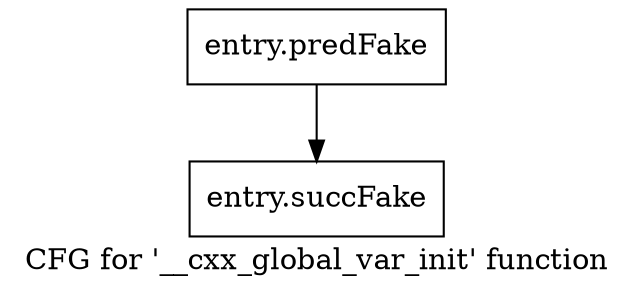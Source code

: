 digraph "CFG for '__cxx_global_var_init' function" {
	label="CFG for '__cxx_global_var_init' function";

	Node0x5577980 [shape=record,filename="/home/omerfaruk/tools/Xilinx/Vitis_HLS/2023.2/tps/lnx64/gcc-8.3.0/lib/gcc/x86_64-pc-linux-gnu/8.3.0/../../../../include/c++/8.3.0/iostream",linenumber="74",label="{entry.predFake}"];
	Node0x5577980 -> Node0x5503f00[ callList="" memoryops="" filename="/home/omerfaruk/tools/Xilinx/Vitis_HLS/2023.2/tps/lnx64/gcc-8.3.0/lib/gcc/x86_64-pc-linux-gnu/8.3.0/../../../../include/c++/8.3.0/iostream" execusionnum="0"];
	Node0x5503f00 [shape=record,filename="/home/omerfaruk/tools/Xilinx/Vitis_HLS/2023.2/tps/lnx64/gcc-8.3.0/lib/gcc/x86_64-pc-linux-gnu/8.3.0/../../../../include/c++/8.3.0/iostream",linenumber="74",label="{entry.succFake}"];
}
